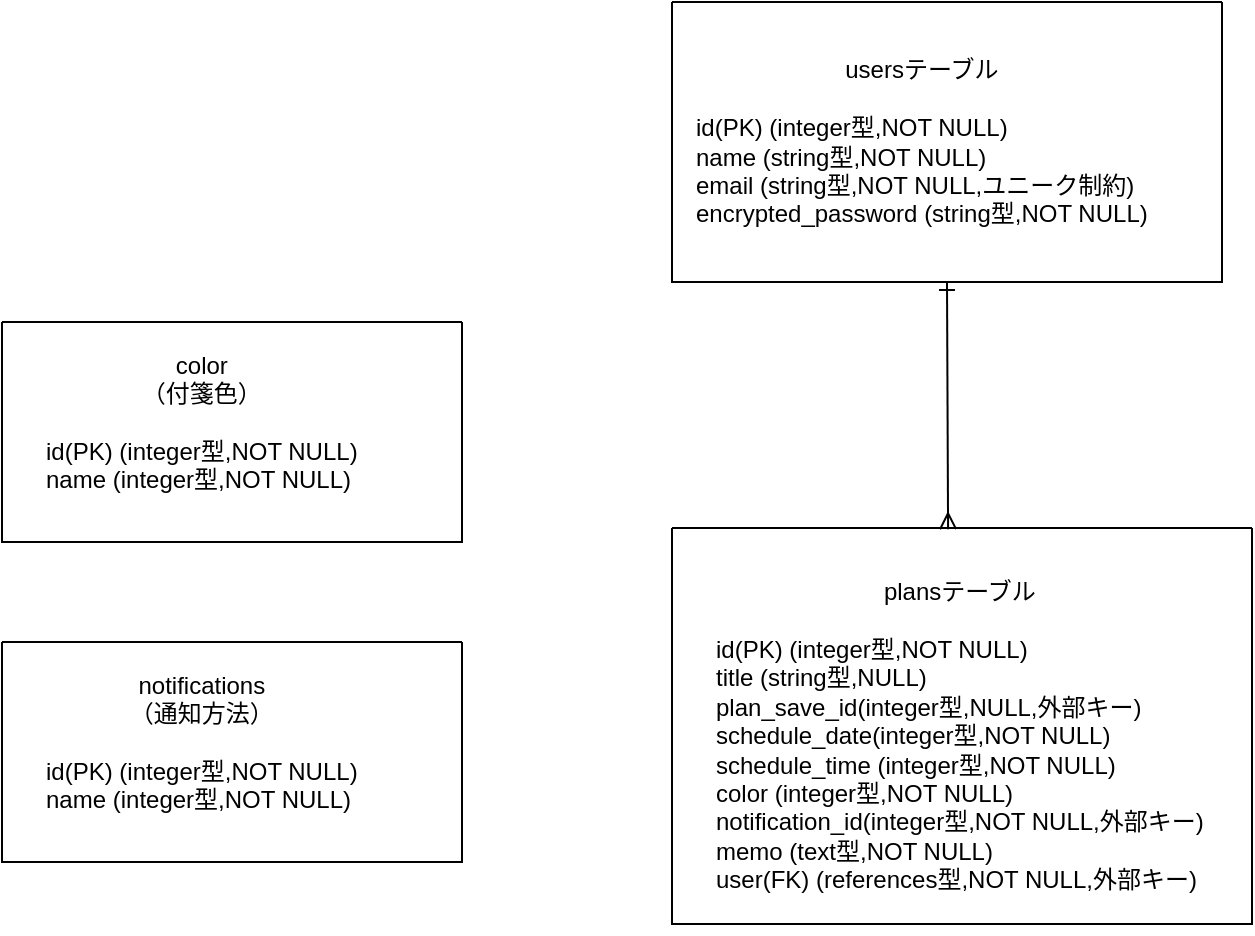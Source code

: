 <mxfile>
    <diagram id="1gOW478t45ySkrMv6tAD" name="ページ1">
        <mxGraphModel dx="871" dy="572" grid="0" gridSize="10" guides="1" tooltips="1" connect="1" arrows="1" fold="1" page="1" pageScale="1" pageWidth="827" pageHeight="1169" math="0" shadow="0">
            <root>
                <mxCell id="0"/>
                <mxCell id="1" parent="0"/>
                <mxCell id="15" style="edgeStyle=none;html=1;exitX=0.5;exitY=1;exitDx=0;exitDy=0;entryX=0.476;entryY=0.003;entryDx=0;entryDy=0;startArrow=ERone;startFill=0;endArrow=ERmany;endFill=0;entryPerimeter=0;" parent="1" source="3" target="5" edge="1">
                    <mxGeometry relative="1" as="geometry">
                        <mxPoint x="550" y="415" as="targetPoint"/>
                    </mxGeometry>
                </mxCell>
                <mxCell id="3" value="" style="swimlane;startSize=0;align=left;" parent="1" vertex="1">
                    <mxGeometry x="415" y="170" width="275" height="140" as="geometry"/>
                </mxCell>
                <mxCell id="4" value="&lt;div style=&quot;text-align: center;&quot;&gt;&lt;span style=&quot;background-color: initial;&quot;&gt;usersテーブル&lt;/span&gt;&lt;/div&gt;&lt;br&gt;id(PK) (integer型,NOT NULL)&lt;br&gt;name (string型,NOT NULL)&lt;br&gt;&lt;div style=&quot;&quot;&gt;&lt;span style=&quot;background-color: initial;&quot;&gt;email (string型,NOT NULL,ユニーク制約)&lt;/span&gt;&lt;/div&gt;&lt;div style=&quot;&quot;&gt;&lt;span style=&quot;background-color: initial;&quot;&gt;encrypted_password (string型,NOT NULL)&lt;/span&gt;&lt;/div&gt;" style="text;html=1;align=left;verticalAlign=middle;resizable=0;points=[];autosize=1;strokeColor=none;fillColor=none;" parent="3" vertex="1">
                    <mxGeometry x="10" y="20" width="250" height="100" as="geometry"/>
                </mxCell>
                <mxCell id="5" value="" style="swimlane;startSize=0;align=left;" parent="1" vertex="1">
                    <mxGeometry x="415" y="433" width="290" height="198" as="geometry"/>
                </mxCell>
                <mxCell id="6" value="&lt;div style=&quot;text-align: center;&quot;&gt;&lt;span style=&quot;background-color: initial;&quot;&gt;plansテーブル&lt;/span&gt;&lt;/div&gt;&lt;br&gt;id(PK) (integer型,NOT NULL)&lt;br&gt;title (string型,NULL)&lt;br&gt;plan_save_id(integer型,NULL,外部キー)&lt;br&gt;&lt;span style=&quot;background-color: initial;&quot;&gt;schedule_date(integer型,NOT NULL)&lt;/span&gt;&lt;br&gt;&lt;div style=&quot;&quot;&gt;&lt;span style=&quot;background-color: initial;&quot;&gt;schedule_time (integer型,NOT NULL)&lt;/span&gt;&lt;/div&gt;&lt;div style=&quot;&quot;&gt;&lt;span style=&quot;background-color: initial;&quot;&gt;color (integer型,NOT NULL)&lt;/span&gt;&lt;/div&gt;&lt;div style=&quot;&quot;&gt;&lt;span style=&quot;background-color: initial;&quot;&gt;notification_id&lt;/span&gt;&lt;span style=&quot;background-color: initial;&quot;&gt;(integer型,NOT NULL,外部キー)&lt;/span&gt;&lt;/div&gt;&lt;div style=&quot;&quot;&gt;&lt;span style=&quot;background-color: initial;&quot;&gt;memo (text型,NOT NULL)&lt;/span&gt;&lt;/div&gt;&lt;div style=&quot;&quot;&gt;&lt;div&gt;&lt;span style=&quot;background-color: initial;&quot;&gt;user(FK) (references型,NOT NULL,外部キー)&lt;/span&gt;&lt;/div&gt;&lt;/div&gt;&lt;div style=&quot;&quot;&gt;&lt;br&gt;&lt;/div&gt;" style="text;html=1;align=left;verticalAlign=middle;resizable=0;points=[];autosize=1;strokeColor=none;fillColor=none;" parent="5" vertex="1">
                    <mxGeometry x="20" y="18" width="262" height="185" as="geometry"/>
                </mxCell>
                <mxCell id="25" value="" style="swimlane;startSize=0;align=left;" parent="1" vertex="1">
                    <mxGeometry x="80" y="490" width="230" height="110" as="geometry"/>
                </mxCell>
                <mxCell id="26" value="&lt;div style=&quot;text-align: left;&quot;&gt;&lt;span style=&quot;background-color: initial;&quot;&gt;&lt;br&gt;&lt;/span&gt;&lt;/div&gt;&lt;div style=&quot;text-align: center;&quot;&gt;&lt;span style=&quot;background-color: initial;&quot;&gt;&lt;span style=&quot;&quot;&gt;&#9;&lt;/span&gt;notifications&lt;/span&gt;&lt;/div&gt;&lt;div style=&quot;text-align: center;&quot;&gt;&lt;span style=&quot;background-color: initial;&quot;&gt;（通知方法）&lt;/span&gt;&lt;/div&gt;&lt;br&gt;id(PK) (integer型,NOT NULL)&lt;br&gt;name (integer型,NOT NULL)&lt;br&gt;&lt;div style=&quot;&quot;&gt;&lt;br&gt;&lt;/div&gt;" style="text;html=1;align=left;verticalAlign=middle;resizable=0;points=[];autosize=1;strokeColor=none;fillColor=none;" parent="25" vertex="1">
                    <mxGeometry x="20" y="-5" width="180" height="110" as="geometry"/>
                </mxCell>
                <mxCell id="30" value="" style="swimlane;startSize=0;align=left;" parent="1" vertex="1">
                    <mxGeometry x="80" y="330" width="230" height="110" as="geometry"/>
                </mxCell>
                <mxCell id="31" value="&lt;div style=&quot;text-align: center;&quot;&gt;&lt;br&gt;&lt;/div&gt;&lt;div style=&quot;text-align: center;&quot;&gt;color&lt;/div&gt;&lt;div style=&quot;text-align: center;&quot;&gt;&lt;span style=&quot;background-color: initial; text-align: left;&quot;&gt;（付箋色）&lt;/span&gt;&lt;br&gt;&lt;/div&gt;&lt;br&gt;id(PK) (integer型,NOT NULL)&lt;br&gt;name (integer型,NOT NULL)&lt;br&gt;&lt;div style=&quot;&quot;&gt;&lt;br&gt;&lt;/div&gt;" style="text;html=1;align=left;verticalAlign=middle;resizable=0;points=[];autosize=1;strokeColor=none;fillColor=none;" parent="30" vertex="1">
                    <mxGeometry x="20" y="-5" width="180" height="110" as="geometry"/>
                </mxCell>
            </root>
        </mxGraphModel>
    </diagram>
</mxfile>
